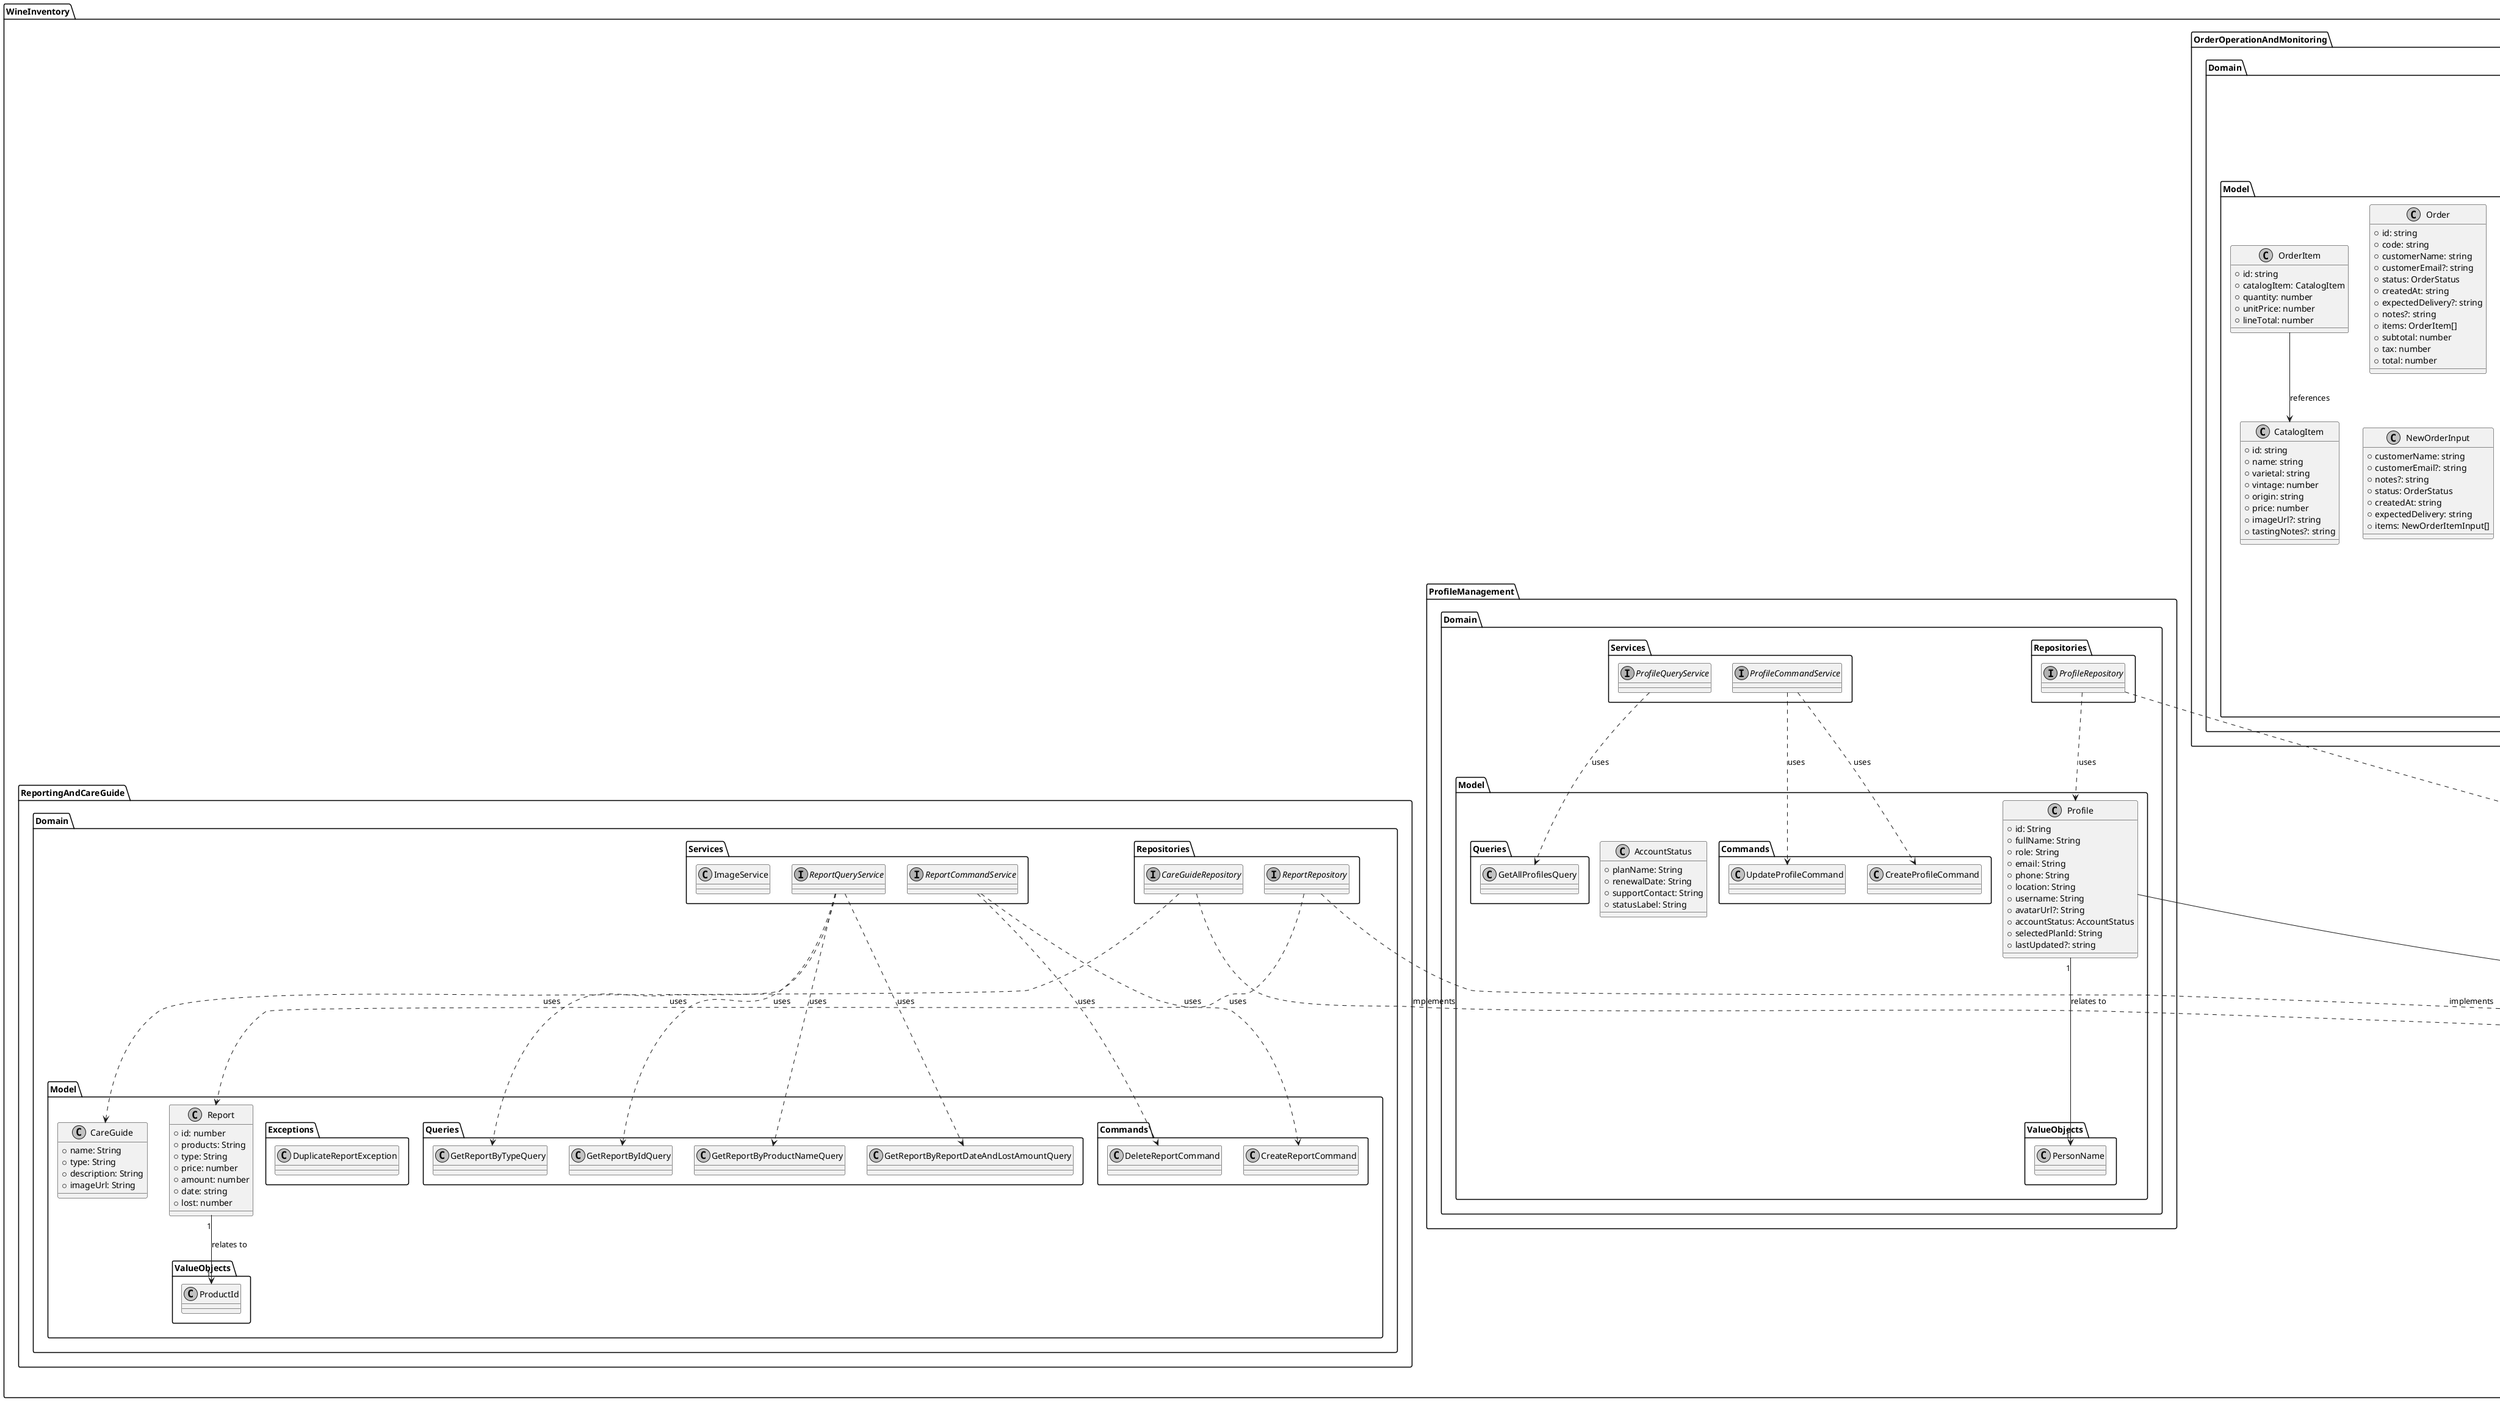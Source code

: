 @startuml
skinparam monochrome true

package "WineInventory.Shared.Domain" {
  package "Model" {
    package "Events" {
      interface "IEvent" as Shared_IEvent { }
    }

    package "ValueObjects" {
      class "AccountId" as Shared_AccountId <<record>> {
        +Id: String
      }
      class "ProductId" as Shared_ProductId <<record>> {
        +Id: String
      }
      class "InventoryId" as Shared_InventoryId <<record>> {
        +Id: String
      }
      class "UserId" as Shared_UserId <<record>> {
        +Id: String
      }
      class "Money" as Shared_Money <<record>> {
        +amount: Double
        +currency: String
        --
        +toString(): String
      }
      class "Email" as Shared_Email <<record>> {
        +address: String
        --
        -isValid(address: String): Boolean
      }
      class "ImageUrl" as Shared_ImageUrl <<record>> {
        +uri: String
        --
        +toString(): String
      }
    }
    package "Entities" {
      class "AuditableModel" as Shared_AuditableModel {
        +id: Long
        +createdAt: Date
        +updatedAt: Date
      }
    }
  }

  package "Repositories" {
    interface "IBaseRepository" as Shared_IBaseRepository { }
  }
}

package "WineInventory.IAM.Domain" {
  package "Model" {
    package "Aggregates" {
      class "User" as Auth_User { }
    }
    package "Commands" {
      class "CreateUserCommand" as CreateUserCommand { }
      class "SignInCommand" as SignInCommand { }
      class "SignUpCommand" as SignUpCommand { }
      class "GoogleSignInCommand" as GoogleSignInCommand { }
    }
    package "Events" {
      class "AccountOwnerUserCreatedEvent" as AccountOwnerUserCreatedEvent { }
    }
    package "Queries" {
      class "GetUserByIdQuery" as GetUserByIdQuery { }
      class "GetUserByEmailQuery" as GetUserByEmailQuery { }
      class "GetAllUsersByAccountIdQuery" as GetAllUsersByAccountIdQuery { }
    }
    package "ValueObjects" {
      enum "UserRoles" as UserRoles {
      }
    }
  }

  package "Services" {
    interface "UserCommandService" as UserCommandService { }
    interface "UserQueryService" as UserQueryService { }
    class "GoogleAuthService" as GoogleAuthService { }
  }

  package "Repositories" {
    interface "UserRepository" as UserRepository { }
  }

  UserRepository ..> Auth_User : uses
  UserRepository ..> Shared_IBaseRepository : implements
  Auth_User "1" --> "1" Shared_UserId : userId
  Auth_User "1" --> "1" Shared_Email : email
  Auth_User "1" --> "1" UserRoles : role
  UserCommandService ..> CreateUserCommand : uses
  UserQueryService ..> GetUserByIdQuery : uses
  UserQueryService ..> GetUserByEmailQuery : uses
  UserQueryService ..> GetAllUsersByAccountIdQuery : uses
  GoogleAuthService ..> GoogleSignInCommand : uses
}

package "WineInventory.AlertsAndNotifications.Domain" {
  package "Model" {
    class "Alert" as Alert {
      +id: String
      +title: String
      +message: String
      +severity: SeverityTypes
      +type: AlertTypes
      +productId: String
      +warehouseId: String
      +state: String
    }

    enum "SeverityTypes" as SeverityTypes {
      WARNING
      HIGH
      MEDIUM
      LOW
    }

    enum "AlertTypes" as AlertTypes {
      PRODUCTLOWSTOCK
      EXPIRATION_WARNING
    }
    package "ValueObjects" {
      class "AccountId" as Alerts_AccountId { }
      class "AlertState" as AlertState { }
    }
    package "Commands" {
      class "CreateAlertCommand" as CreateAlertCommand { }
    }
    package "Queries" {
      class "GetAlertByIdQuery" as GetAlertByIdQuery { }
    }
  }

  package "Repositories" {
    interface "IAlertRepository" as IAlertRepository { }
  }

  package "Services" {
    interface "AlertCommandService" as AlertCommandService { }
    interface "AlertQueryService" as AlertQueryService { }
  }

  Alert --> Shared_ProductId : "productId"
  Alert --> Shared_InventoryId : "warehouseId"
  IAlertRepository ..> Alert : uses
  IAlertRepository ..> Shared_IBaseRepository : implements
  AlertCommandService ..> CreateAlertCommand : uses
  AlertQueryService ..> GetAlertByIdQuery : uses
}

package "WineInventory.InventoryManagement.Domain" {
  package "Model" {
    class "InventoryItemProps" as InventoryItemProps {
      +id: string
      +name: string
      +type: LiquorType
      +price: number
      +expirationDate?: Date
      +currentStock: number
      +minStockLevel: number
      +location: string
      +imageUrl: string
    }

    enum "LiquorType" as LiquorType {
      WINE
      WHISKY
      RUM
      TEQUILA
      SODA
      SNACK
    }
    package "Aggregates" {
      class "Product" as IM_Product { }
      class "Inventory" as IM_Inventory { }
    }
    package "Entities" {
      class "ProductExit" as IM_ProductExit { }
    }
    package "Commands" {
      class "CreateProductCommand" as CreateProductCommand { }
      class "DeleteProductCommand" as DeleteProductCommand { }
    }
    package "Events" {
      class "ProductProblemDetectedEvent" as ProductProblemDetectedEvent { }
    }
    package "Queries" {
      class "GetAllProductsByAccountIdQuery" as GetAllProductsByAccountIdQuery { }
    }
    package "Exceptions" {
      class "ProductFailedCreationException" as ProductFailedCreationException { }
    }
    package "ValueObjects" {
      class "AccountId" as IM_AccountId { }
    }
  }

  package "Repositories" {
    interface "IInventoryRepository" as IInventoryRepository { }
    interface "ProductRepository" as ProductRepository { }
  }

  package "Services" {
    interface "InventoryCommandService" as InventoryCommandService { }
    interface "InventoryQueryService" as InventoryQueryService { }
    interface "ProductCommandService" as ProductCommandService { }
    interface "ProductQueryService" as ProductQueryService { }
  }

  InventoryItemProps --> Shared_InventoryId : "inventory id"
  IInventoryRepository ..> InventoryItemProps : uses
  IInventoryRepository ..> Shared_IBaseRepository : implements
  ProductRepository ..> IM_Product : uses
  ProductRepository ..> Shared_IBaseRepository : implements
  ProductQueryService ..> GetAllProductsByAccountIdQuery : uses
  ProductCommandService ..> CreateProductCommand : uses
  ProductCommandService ..> DeleteProductCommand : uses
}

package "WineInventory.OrderOperationAndMonitoring.Domain" {
  package "Model" {
    class "CatalogItem" as CatalogItem {
      +id: string
      +name: string
      +varietal: string
      +vintage: number
      +origin: string
      +price: number
      +imageUrl?: string
      +tastingNotes?: string
    }

    class "OrderItem" as OrderItem {
      +id: string
      +catalogItem: CatalogItem
      +quantity: number
      +unitPrice: number
      +lineTotal: number
    }

    class "Order" as Order {
      +id: string
      +code: string
      +customerName: string
      +customerEmail?: string
      +status: OrderStatus
      +createdAt: string
      +expectedDelivery?: string
      +notes?: string
      +items: OrderItem[]
      +subtotal: number
      +tax: number
      +total: number
    }

    class "NewOrderItemInput" as NewOrderItemInput {
      +catalogItemId: string
      +quantity: number
    }

    class "NewOrderInput" as NewOrderInput {
      +customerName: string
      +customerEmail?: string
      +notes?: string
      +status: OrderStatus
      +createdAt: string
      +expectedDelivery: string
      +items: NewOrderItemInput[]
    }

    enum "OrderStatus" as OrderStatus {
      NEW
      PROCESSING
      COMPLETED
      CANCELED
    }
    package "Aggregates" {
      class "SalesOrder" as SalesOrder { }
    }
    package "Entities" {
      class "SalesOrderItem" as SalesOrderItem { }
    }
    package "Commands" {
      class "GenerateSalesOrderCommand" as GenerateSalesOrderCommand { }
    }
    package "Events" {
      class "OrderCompletedEvent" as OrderCompletedEvent { }
    }
    package "Queries" {
      class "GetAllSalesOrdersByBuyerIdQuery" as GetAllSalesOrdersByBuyerIdQuery { }
    }
    package "ValueObjects" {
      interface "Deliverable" as Deliverable { }
    }
  }

  package "Services" {
    interface "SalesOrderCommandService" as SalesOrderCommandService { }
  }

  package "Repositories" {
    interface "SalesOrderRepository" as SalesOrderRepository { }
  }

  OrderItem --> CatalogItem : references
  SalesOrderRepository ..> SalesOrder : uses
  SalesOrderRepository ..> Shared_IBaseRepository : implements
  SalesOrder "1" o-- "*" SalesOrderItem : contains
  SalesOrderItem "1" --> "1" IM_Product : references
  SalesOrder ..> Deliverable : implements
  GenerateSalesOrderCommand ..> SalesOrder : creates
  SalesOrderCommandService ..> GenerateSalesOrderCommand : uses
}

package "WineInventory.ProfileManagement.Domain" {
  package "Model" {
    class "AccountStatus" as AccountStatus {
      +planName: String
      +renewalDate: String
      +supportContact: String
      +statusLabel: String
    }

    class "Profile" as Profile {
      +id: String
      +fullName: String
      +role: String
      +email: String
      +phone: String
      +location: String
      +username: String
      +avatarUrl?: String
      +accountStatus: AccountStatus
      +selectedPlanId: String
      +lastUpdated?: string
    }
    package "ValueObjects" {
      class "PersonName" as PersonName { }
    }
    package "Commands" {
      class "CreateProfileCommand" as CreateProfileCommand { }
      class "UpdateProfileCommand" as UpdateProfileCommand { }
    }
    package "Queries" {
      class "GetAllProfilesQuery" as GetAllProfilesQuery { }
    }
  }

  package "Services" {
    interface "ProfileCommandService" as ProfileCommandService { }
    interface "ProfileQueryService" as ProfileQueryService { }
  }

  package "Repositories" {
    interface "ProfileRepository" as ProfileRepository { }
  }

  Profile --> Shared_UserId : "userId"
  Profile "1" --> "1" PersonName : relates to
  ProfileRepository ..> Profile : uses
  ProfileRepository ..> Shared_IBaseRepository : implements
  ProfileCommandService ..> CreateProfileCommand : uses
  ProfileCommandService ..> UpdateProfileCommand : uses
  ProfileQueryService ..> GetAllProfilesQuery : uses
}

package "WineInventory.ReportingAndCareGuide.Domain" {
  package "Model" {
    class "CareGuide" as CareGuide {
      +name: String
      +type: String
      +description: String
      +imageUrl: String
    }

    class "Report" as Report {
      +id: number
      +products: String
      +type: String
      +price: number
      +amount: number
      +date: string
      +lost: number
    }
    package "Commands" {
      class "CreateReportCommand" as CreateReportCommand { }
      class "DeleteReportCommand" as DeleteReportCommand { }
    }
    package "Queries" {
      class "GetReportByIdQuery" as GetReportByIdQuery { }
      class "GetReportByProductNameQuery" as GetReportByProductNameQuery { }
      class "GetReportByReportDateAndLostAmountQuery" as GetReportByReportDateAndLostAmountQuery { }
      class "GetReportByTypeQuery" as GetReportByTypeQuery { }
    }
    package "Exceptions" {
      class "DuplicateReportException" as DuplicateReportException { }
    }
    package "ValueObjects" {
      class "ProductId" as RC_ProductId { }
    }
  }

  package "Repositories" {
    interface "ReportRepository" as ReportRepository { }
    interface "CareGuideRepository" as CareGuideRepository { }
  }

  package "Services" {
    interface "ReportCommandService" as ReportCommandService { }
    interface "ReportQueryService" as ReportQueryService { }
    class "ImageService" as ImageService { }
  }
  ReportCommandService ..> CreateReportCommand : uses
  ReportCommandService ..> DeleteReportCommand : uses
  ReportQueryService ..> GetReportByIdQuery : uses
  ReportQueryService ..> GetReportByProductNameQuery : uses
  ReportQueryService ..> GetReportByReportDateAndLostAmountQuery : uses
  ReportQueryService ..> GetReportByTypeQuery : uses
  CareGuideRepository ..> CareGuide : uses
  ReportRepository ..> Report : uses
  Report "1" --> "1" RC_ProductId : relates to
  CareGuideRepository ..> Shared_IBaseRepository : implements
  ReportRepository ..> Shared_IBaseRepository : implements
}

@enduml
